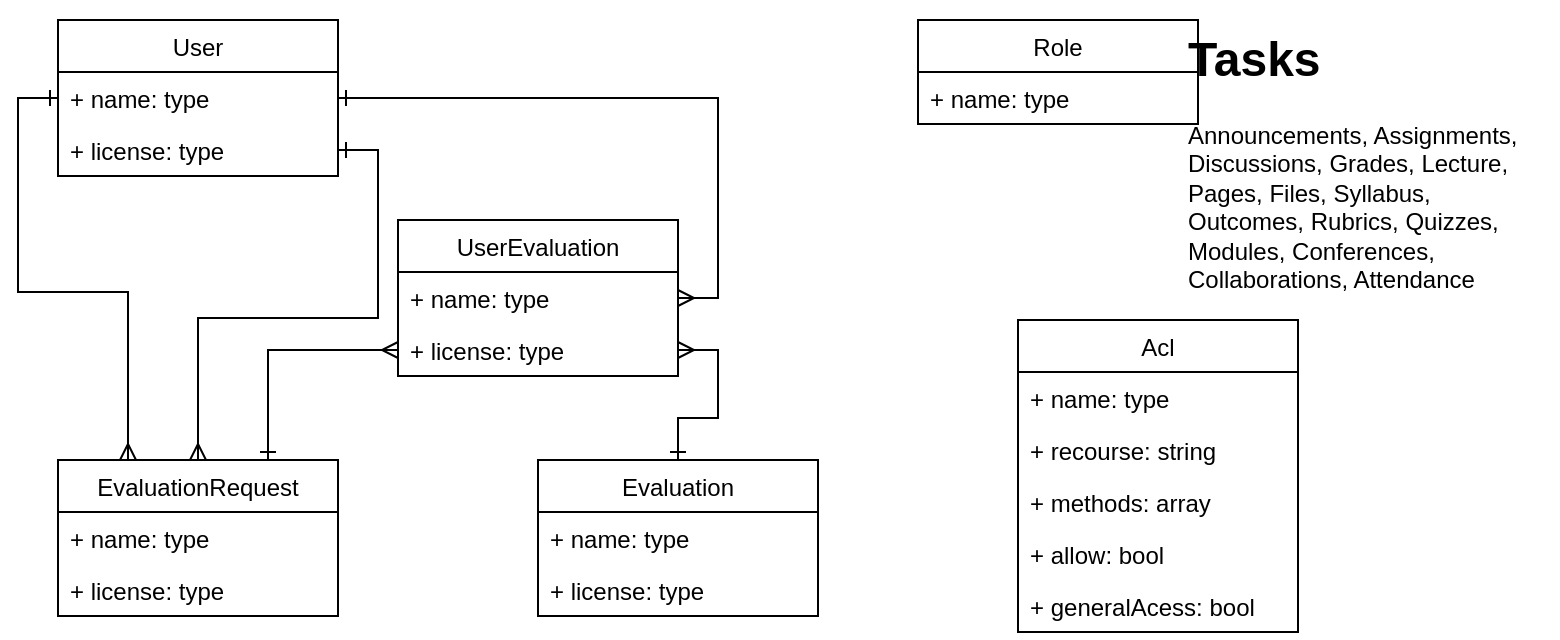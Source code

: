 <mxfile version="12.2.4" pages="4"><diagram id="nBHXRuJ1h0ZP31H6Jr4_" name="Modelo dados"><mxGraphModel dx="734" dy="314" grid="1" gridSize="10" guides="1" tooltips="1" connect="1" arrows="1" fold="1" page="1" pageScale="1" pageWidth="827" pageHeight="1169" math="0" shadow="0"><root><mxCell id="0"/><mxCell id="1" parent="0"/><mxCell id="20" value="User" style="swimlane;fontStyle=0;childLayout=stackLayout;horizontal=1;startSize=26;fillColor=none;horizontalStack=0;resizeParent=1;resizeParentMax=0;resizeLast=0;collapsible=1;marginBottom=0;" parent="1" vertex="1"><mxGeometry x="40" y="20" width="140" height="78" as="geometry"/></mxCell><mxCell id="21" value="+ name: type" style="text;strokeColor=none;fillColor=none;align=left;verticalAlign=top;spacingLeft=4;spacingRight=4;overflow=hidden;rotatable=0;points=[[0,0.5],[1,0.5]];portConstraint=eastwest;" parent="20" vertex="1"><mxGeometry y="26" width="140" height="26" as="geometry"/></mxCell><mxCell id="22" value="+ license: type" style="text;strokeColor=none;fillColor=none;align=left;verticalAlign=top;spacingLeft=4;spacingRight=4;overflow=hidden;rotatable=0;points=[[0,0.5],[1,0.5]];portConstraint=eastwest;" parent="20" vertex="1"><mxGeometry y="52" width="140" height="26" as="geometry"/></mxCell><mxCell id="36" value="&lt;h1&gt;Tasks&lt;/h1&gt;&lt;p&gt;Announcements, Assignments, Discussions, Grades, Lecture, Pages, Files, Syllabus, Outcomes, Rubrics, Quizzes, Modules, Conferences, Collaborations, Attendance&lt;/p&gt;" style="text;html=1;strokeColor=none;fillColor=none;spacing=5;spacingTop=-20;whiteSpace=wrap;overflow=hidden;rounded=0;" parent="1" vertex="1"><mxGeometry x="600" y="20" width="190" height="150" as="geometry"/></mxCell><mxCell id="37" value="Acl" style="swimlane;fontStyle=0;childLayout=stackLayout;horizontal=1;startSize=26;fillColor=none;horizontalStack=0;resizeParent=1;resizeParentMax=0;resizeLast=0;collapsible=1;marginBottom=0;" parent="1" vertex="1"><mxGeometry x="520" y="170" width="140" height="156" as="geometry"/></mxCell><mxCell id="38" value="+ name: type" style="text;strokeColor=none;fillColor=none;align=left;verticalAlign=top;spacingLeft=4;spacingRight=4;overflow=hidden;rotatable=0;points=[[0,0.5],[1,0.5]];portConstraint=eastwest;" parent="37" vertex="1"><mxGeometry y="26" width="140" height="26" as="geometry"/></mxCell><mxCell id="39" value="+ recourse: string" style="text;strokeColor=none;fillColor=none;align=left;verticalAlign=top;spacingLeft=4;spacingRight=4;overflow=hidden;rotatable=0;points=[[0,0.5],[1,0.5]];portConstraint=eastwest;" parent="37" vertex="1"><mxGeometry y="52" width="140" height="26" as="geometry"/></mxCell><mxCell id="40" value="+ methods: array" style="text;strokeColor=none;fillColor=none;align=left;verticalAlign=top;spacingLeft=4;spacingRight=4;overflow=hidden;rotatable=0;points=[[0,0.5],[1,0.5]];portConstraint=eastwest;" parent="37" vertex="1"><mxGeometry y="78" width="140" height="26" as="geometry"/></mxCell><mxCell id="41" value="+ allow: bool" style="text;strokeColor=none;fillColor=none;align=left;verticalAlign=top;spacingLeft=4;spacingRight=4;overflow=hidden;rotatable=0;points=[[0,0.5],[1,0.5]];portConstraint=eastwest;" parent="37" vertex="1"><mxGeometry y="104" width="140" height="26" as="geometry"/></mxCell><mxCell id="42" value="+ generalAcess: bool" style="text;strokeColor=none;fillColor=none;align=left;verticalAlign=top;spacingLeft=4;spacingRight=4;overflow=hidden;rotatable=0;points=[[0,0.5],[1,0.5]];portConstraint=eastwest;" parent="37" vertex="1"><mxGeometry y="130" width="140" height="26" as="geometry"/></mxCell><mxCell id="43" value="Role" style="swimlane;fontStyle=0;childLayout=stackLayout;horizontal=1;startSize=26;fillColor=none;horizontalStack=0;resizeParent=1;resizeParentMax=0;resizeLast=0;collapsible=1;marginBottom=0;" parent="1" vertex="1"><mxGeometry x="470" y="20" width="140" height="52" as="geometry"/></mxCell><mxCell id="44" value="+ name: type" style="text;strokeColor=none;fillColor=none;align=left;verticalAlign=top;spacingLeft=4;spacingRight=4;overflow=hidden;rotatable=0;points=[[0,0.5],[1,0.5]];portConstraint=eastwest;" parent="43" vertex="1"><mxGeometry y="26" width="140" height="26" as="geometry"/></mxCell><mxCell id="57" style="edgeStyle=orthogonalEdgeStyle;rounded=0;orthogonalLoop=1;jettySize=auto;html=1;entryX=1;entryY=0.5;entryDx=0;entryDy=0;startArrow=ERone;startFill=0;endArrow=ERmany;endFill=0;" parent="1" source="45" target="53" edge="1"><mxGeometry relative="1" as="geometry"/></mxCell><mxCell id="45" value="Evaluation" style="swimlane;fontStyle=0;childLayout=stackLayout;horizontal=1;startSize=26;fillColor=none;horizontalStack=0;resizeParent=1;resizeParentMax=0;resizeLast=0;collapsible=1;marginBottom=0;" parent="1" vertex="1"><mxGeometry x="280" y="240" width="140" height="78" as="geometry"/></mxCell><mxCell id="46" value="+ name: type" style="text;strokeColor=none;fillColor=none;align=left;verticalAlign=top;spacingLeft=4;spacingRight=4;overflow=hidden;rotatable=0;points=[[0,0.5],[1,0.5]];portConstraint=eastwest;" parent="45" vertex="1"><mxGeometry y="26" width="140" height="26" as="geometry"/></mxCell><mxCell id="47" value="+ license: type" style="text;strokeColor=none;fillColor=none;align=left;verticalAlign=top;spacingLeft=4;spacingRight=4;overflow=hidden;rotatable=0;points=[[0,0.5],[1,0.5]];portConstraint=eastwest;" parent="45" vertex="1"><mxGeometry y="52" width="140" height="26" as="geometry"/></mxCell><mxCell id="54" style="edgeStyle=orthogonalEdgeStyle;rounded=0;orthogonalLoop=1;jettySize=auto;html=1;entryX=1;entryY=0.5;entryDx=0;entryDy=0;endArrow=ERone;endFill=0;startArrow=ERmany;startFill=0;" parent="1" source="48" target="22" edge="1"><mxGeometry relative="1" as="geometry"/></mxCell><mxCell id="55" style="edgeStyle=orthogonalEdgeStyle;rounded=0;orthogonalLoop=1;jettySize=auto;html=1;exitX=0.25;exitY=0;exitDx=0;exitDy=0;entryX=0;entryY=0.5;entryDx=0;entryDy=0;endArrow=ERone;endFill=0;startArrow=ERmany;startFill=0;" parent="1" source="48" target="21" edge="1"><mxGeometry relative="1" as="geometry"/></mxCell><mxCell id="56" style="edgeStyle=orthogonalEdgeStyle;rounded=0;orthogonalLoop=1;jettySize=auto;html=1;exitX=0.75;exitY=0;exitDx=0;exitDy=0;entryX=0;entryY=0.5;entryDx=0;entryDy=0;endArrow=ERmany;endFill=0;startArrow=ERone;startFill=0;" parent="1" source="48" target="53" edge="1"><mxGeometry relative="1" as="geometry"/></mxCell><mxCell id="48" value="EvaluationRequest" style="swimlane;fontStyle=0;childLayout=stackLayout;horizontal=1;startSize=26;fillColor=none;horizontalStack=0;resizeParent=1;resizeParentMax=0;resizeLast=0;collapsible=1;marginBottom=0;" parent="1" vertex="1"><mxGeometry x="40" y="240" width="140" height="78" as="geometry"/></mxCell><mxCell id="49" value="+ name: type" style="text;strokeColor=none;fillColor=none;align=left;verticalAlign=top;spacingLeft=4;spacingRight=4;overflow=hidden;rotatable=0;points=[[0,0.5],[1,0.5]];portConstraint=eastwest;" parent="48" vertex="1"><mxGeometry y="26" width="140" height="26" as="geometry"/></mxCell><mxCell id="50" value="+ license: type" style="text;strokeColor=none;fillColor=none;align=left;verticalAlign=top;spacingLeft=4;spacingRight=4;overflow=hidden;rotatable=0;points=[[0,0.5],[1,0.5]];portConstraint=eastwest;" parent="48" vertex="1"><mxGeometry y="52" width="140" height="26" as="geometry"/></mxCell><mxCell id="51" value="UserEvaluation" style="swimlane;fontStyle=0;childLayout=stackLayout;horizontal=1;startSize=26;fillColor=none;horizontalStack=0;resizeParent=1;resizeParentMax=0;resizeLast=0;collapsible=1;marginBottom=0;" parent="1" vertex="1"><mxGeometry x="210" y="120" width="140" height="78" as="geometry"/></mxCell><mxCell id="52" value="+ name: type" style="text;strokeColor=none;fillColor=none;align=left;verticalAlign=top;spacingLeft=4;spacingRight=4;overflow=hidden;rotatable=0;points=[[0,0.5],[1,0.5]];portConstraint=eastwest;" parent="51" vertex="1"><mxGeometry y="26" width="140" height="26" as="geometry"/></mxCell><mxCell id="53" value="+ license: type" style="text;strokeColor=none;fillColor=none;align=left;verticalAlign=top;spacingLeft=4;spacingRight=4;overflow=hidden;rotatable=0;points=[[0,0.5],[1,0.5]];portConstraint=eastwest;" parent="51" vertex="1"><mxGeometry y="52" width="140" height="26" as="geometry"/></mxCell><mxCell id="58" style="edgeStyle=orthogonalEdgeStyle;rounded=0;orthogonalLoop=1;jettySize=auto;html=1;exitX=1;exitY=0.5;exitDx=0;exitDy=0;entryX=1;entryY=0.5;entryDx=0;entryDy=0;startArrow=ERone;startFill=0;endArrow=ERmany;endFill=0;" parent="1" source="21" target="52" edge="1"><mxGeometry relative="1" as="geometry"/></mxCell></root></mxGraphModel></diagram><diagram id="viSoOJj6OCmuyyEPas-M" name="Caso de uso"><mxGraphModel dx="869" dy="542" grid="1" gridSize="10" guides="1" tooltips="1" connect="1" arrows="1" fold="1" page="1" pageScale="1" pageWidth="827" pageHeight="1169" math="0" shadow="0"><root><mxCell id="LQ-DX41ycOj_hzFFY2XO-0"/><mxCell id="LQ-DX41ycOj_hzFFY2XO-1" parent="LQ-DX41ycOj_hzFFY2XO-0"/></root></mxGraphModel></diagram><diagram id="JnBHGIBMxb4aEZbywVNm" name="Arquitectura"><mxGraphModel dx="1561" dy="314" grid="1" gridSize="10" guides="1" tooltips="1" connect="1" arrows="1" fold="1" page="1" pageScale="1" pageWidth="827" pageHeight="1169" math="0" shadow="0"><root><mxCell id="eAf8m3aX0oPBmBaFlqnH-0"/><mxCell id="eAf8m3aX0oPBmBaFlqnH-1" parent="eAf8m3aX0oPBmBaFlqnH-0"/><mxCell id="eAf8m3aX0oPBmBaFlqnH-38" style="edgeStyle=orthogonalEdgeStyle;rounded=0;orthogonalLoop=1;jettySize=auto;html=1;exitX=1;exitY=0.5;exitDx=0;exitDy=0;entryX=0;entryY=0.5;entryDx=0;entryDy=0;startArrow=none;startFill=0;endArrow=none;endFill=0;" parent="eAf8m3aX0oPBmBaFlqnH-1" source="eAf8m3aX0oPBmBaFlqnH-3" target="eAf8m3aX0oPBmBaFlqnH-19" edge="1"><mxGeometry relative="1" as="geometry"/></mxCell><mxCell id="eAf8m3aX0oPBmBaFlqnH-3" value="" style="rounded=0;whiteSpace=wrap;html=1;dashed=1;dashPattern=1 1;strokeColor=#B0B0B0;" parent="eAf8m3aX0oPBmBaFlqnH-1" vertex="1"><mxGeometry x="-100" y="40" width="80" height="160" as="geometry"/></mxCell><mxCell id="eAf8m3aX0oPBmBaFlqnH-35" style="edgeStyle=orthogonalEdgeStyle;rounded=0;orthogonalLoop=1;jettySize=auto;html=1;exitX=1;exitY=0.25;exitDx=0;exitDy=0;entryX=-0.005;entryY=0.458;entryDx=0;entryDy=0;entryPerimeter=0;startArrow=none;startFill=0;endArrow=none;endFill=0;" parent="eAf8m3aX0oPBmBaFlqnH-1" source="eAf8m3aX0oPBmBaFlqnH-4" target="eAf8m3aX0oPBmBaFlqnH-5" edge="1"><mxGeometry relative="1" as="geometry"><Array as="points"><mxPoint x="559" y="130"/></Array></mxGeometry></mxCell><mxCell id="eAf8m3aX0oPBmBaFlqnH-36" style="edgeStyle=orthogonalEdgeStyle;rounded=0;orthogonalLoop=1;jettySize=auto;html=1;exitX=1;exitY=0.75;exitDx=0;exitDy=0;entryX=0;entryY=0.75;entryDx=0;entryDy=0;startArrow=none;startFill=0;endArrow=none;endFill=0;" parent="eAf8m3aX0oPBmBaFlqnH-1" source="eAf8m3aX0oPBmBaFlqnH-4" target="eAf8m3aX0oPBmBaFlqnH-14" edge="1"><mxGeometry relative="1" as="geometry"><Array as="points"><mxPoint x="520" y="313"/></Array></mxGeometry></mxCell><mxCell id="eAf8m3aX0oPBmBaFlqnH-4" value="" style="rounded=0;whiteSpace=wrap;html=1;dashed=1;dashPattern=1 1;strokeColor=#B0B0B0;" parent="eAf8m3aX0oPBmBaFlqnH-1" vertex="1"><mxGeometry x="280" y="40" width="240" height="360" as="geometry"/></mxCell><mxCell id="eAf8m3aX0oPBmBaFlqnH-5" value="" style="rounded=0;whiteSpace=wrap;html=1;dashed=1;dashPattern=1 1;strokeColor=#B0B0B0;" parent="eAf8m3aX0oPBmBaFlqnH-1" vertex="1"><mxGeometry x="560" y="40" width="240" height="200" as="geometry"/></mxCell><mxCell id="eAf8m3aX0oPBmBaFlqnH-41" style="edgeStyle=orthogonalEdgeStyle;rounded=0;orthogonalLoop=1;jettySize=auto;html=1;exitX=1;exitY=0.5;exitDx=0;exitDy=0;entryX=-0.004;entryY=0.779;entryDx=0;entryDy=0;entryPerimeter=0;startArrow=none;startFill=0;endArrow=none;endFill=0;" parent="eAf8m3aX0oPBmBaFlqnH-1" source="eAf8m3aX0oPBmBaFlqnH-6" target="eAf8m3aX0oPBmBaFlqnH-4" edge="1"><mxGeometry relative="1" as="geometry"/></mxCell><mxCell id="eAf8m3aX0oPBmBaFlqnH-6" value="" style="rounded=0;whiteSpace=wrap;html=1;dashed=1;dashPattern=1 1;strokeColor=#B0B0B0;" parent="eAf8m3aX0oPBmBaFlqnH-1" vertex="1"><mxGeometry x="-100" y="240" width="200" height="160" as="geometry"/></mxCell><mxCell id="eAf8m3aX0oPBmBaFlqnH-37" style="edgeStyle=orthogonalEdgeStyle;rounded=0;orthogonalLoop=1;jettySize=auto;html=1;exitX=0;exitY=0.5;exitDx=0;exitDy=0;entryX=1.007;entryY=0.938;entryDx=0;entryDy=0;entryPerimeter=0;startArrow=none;startFill=0;endArrow=none;endFill=0;" parent="eAf8m3aX0oPBmBaFlqnH-1" source="eAf8m3aX0oPBmBaFlqnH-7" target="eAf8m3aX0oPBmBaFlqnH-4" edge="1"><mxGeometry relative="1" as="geometry"/></mxCell><mxCell id="eAf8m3aX0oPBmBaFlqnH-7" value="" style="rounded=0;whiteSpace=wrap;html=1;dashed=1;dashPattern=1 1;strokeColor=#B0B0B0;" parent="eAf8m3aX0oPBmBaFlqnH-1" vertex="1"><mxGeometry x="560" y="350" width="240" height="50" as="geometry"/></mxCell><mxCell id="eAf8m3aX0oPBmBaFlqnH-8" value="" style="aspect=fixed;pointerEvents=1;shadow=0;dashed=0;html=1;strokeColor=none;labelPosition=center;verticalLabelPosition=bottom;verticalAlign=top;align=center;fillColor=#00188D;shape=mxgraph.mscae.enterprise.database_server" parent="eAf8m3aX0oPBmBaFlqnH-1" vertex="1"><mxGeometry x="661" y="70" width="68" height="90" as="geometry"/></mxCell><mxCell id="eAf8m3aX0oPBmBaFlqnH-9" value="" style="aspect=fixed;pointerEvents=1;shadow=0;dashed=0;html=1;strokeColor=none;labelPosition=center;verticalLabelPosition=bottom;verticalAlign=top;align=center;fillColor=#00188D;shape=mxgraph.azure.server_rack" parent="eAf8m3aX0oPBmBaFlqnH-1" vertex="1"><mxGeometry x="337" y="175" width="90" height="90" as="geometry"/></mxCell><mxCell id="eAf8m3aX0oPBmBaFlqnH-11" value="" style="dashed=0;outlineConnect=0;html=1;align=center;labelPosition=center;verticalLabelPosition=bottom;verticalAlign=top;shape=mxgraph.webicons.facebook;fillColor=#6294E4;gradientColor=#1A2665" parent="eAf8m3aX0oPBmBaFlqnH-1" vertex="1"><mxGeometry x="620" y="361.5" width="30" height="30" as="geometry"/></mxCell><mxCell id="eAf8m3aX0oPBmBaFlqnH-12" value="" style="dashed=0;outlineConnect=0;html=1;align=center;labelPosition=center;verticalLabelPosition=bottom;verticalAlign=top;shape=mxgraph.weblogos.google" parent="eAf8m3aX0oPBmBaFlqnH-1" vertex="1"><mxGeometry x="570" y="361.5" width="30" height="30" as="geometry"/></mxCell><mxCell id="eAf8m3aX0oPBmBaFlqnH-14" value="" style="rounded=0;whiteSpace=wrap;html=1;dashed=1;dashPattern=1 1;strokeColor=#B0B0B0;" parent="eAf8m3aX0oPBmBaFlqnH-1" vertex="1"><mxGeometry x="560" y="275.5" width="240" height="50" as="geometry"/></mxCell><mxCell id="eAf8m3aX0oPBmBaFlqnH-15" value="" style="dashed=0;outlineConnect=0;html=1;align=center;labelPosition=center;verticalLabelPosition=bottom;verticalAlign=top;shape=mxgraph.weblogos.google_drive" parent="eAf8m3aX0oPBmBaFlqnH-1" vertex="1"><mxGeometry x="570" y="285.5" width="40" height="30" as="geometry"/></mxCell><mxCell id="eAf8m3aX0oPBmBaFlqnH-16" value="" style="dashed=0;outlineConnect=0;html=1;align=center;labelPosition=center;verticalLabelPosition=bottom;verticalAlign=top;shape=mxgraph.webicons.skype;gradientColor=#DFDEDE" parent="eAf8m3aX0oPBmBaFlqnH-1" vertex="1"><mxGeometry x="680" y="360" width="30" height="30" as="geometry"/></mxCell><mxCell id="eAf8m3aX0oPBmBaFlqnH-40" style="edgeStyle=orthogonalEdgeStyle;rounded=0;orthogonalLoop=1;jettySize=auto;html=1;exitX=1;exitY=0.5;exitDx=0;exitDy=0;entryX=0;entryY=0.222;entryDx=0;entryDy=0;entryPerimeter=0;startArrow=none;startFill=0;endArrow=none;endFill=0;" parent="eAf8m3aX0oPBmBaFlqnH-1" source="eAf8m3aX0oPBmBaFlqnH-19" target="eAf8m3aX0oPBmBaFlqnH-4" edge="1"><mxGeometry relative="1" as="geometry"/></mxCell><mxCell id="eAf8m3aX0oPBmBaFlqnH-19" value="" style="rounded=0;whiteSpace=wrap;html=1;dashed=1;dashPattern=1 1;strokeColor=#B0B0B0;" parent="eAf8m3aX0oPBmBaFlqnH-1" vertex="1"><mxGeometry x="20" y="40" width="80" height="160" as="geometry"/></mxCell><mxCell id="eAf8m3aX0oPBmBaFlqnH-18" value="" style="aspect=fixed;pointerEvents=1;shadow=0;dashed=0;html=1;strokeColor=none;labelPosition=center;verticalLabelPosition=bottom;verticalAlign=top;align=center;fillColor=#00188D;shape=mxgraph.mscae.enterprise.web_server" parent="eAf8m3aX0oPBmBaFlqnH-1" vertex="1"><mxGeometry x="26" y="60" width="68" height="90" as="geometry"/></mxCell><mxCell id="eAf8m3aX0oPBmBaFlqnH-20" value="Angular" style="text;html=1;strokeColor=none;fillColor=none;align=center;verticalAlign=middle;whiteSpace=wrap;rounded=0;" parent="eAf8m3aX0oPBmBaFlqnH-1" vertex="1"><mxGeometry x="24" y="180" width="40" height="20" as="geometry"/></mxCell><mxCell id="eAf8m3aX0oPBmBaFlqnH-21" value="Nodejs/Express" style="text;html=1;strokeColor=none;fillColor=none;align=center;verticalAlign=middle;whiteSpace=wrap;rounded=0;" parent="eAf8m3aX0oPBmBaFlqnH-1" vertex="1"><mxGeometry x="310" y="380" width="40" height="20" as="geometry"/></mxCell><mxCell id="eAf8m3aX0oPBmBaFlqnH-22" value="Autenticação" style="text;html=1;strokeColor=none;fillColor=none;align=center;verticalAlign=middle;whiteSpace=wrap;rounded=0;" parent="eAf8m3aX0oPBmBaFlqnH-1" vertex="1"><mxGeometry x="581" y="327.5" width="40" height="20" as="geometry"/></mxCell><mxCell id="eAf8m3aX0oPBmBaFlqnH-23" value="Armazenamento de Ficheiros" style="text;html=1;strokeColor=none;fillColor=none;align=center;verticalAlign=middle;whiteSpace=wrap;rounded=0;" parent="eAf8m3aX0oPBmBaFlqnH-1" vertex="1"><mxGeometry x="560" y="250" width="180" height="20" as="geometry"/></mxCell><mxCell id="eAf8m3aX0oPBmBaFlqnH-25" value="MySQL" style="text;html=1;strokeColor=none;fillColor=none;align=center;verticalAlign=middle;whiteSpace=wrap;rounded=0;" parent="eAf8m3aX0oPBmBaFlqnH-1" vertex="1"><mxGeometry x="561" y="220" width="69" height="20" as="geometry"/></mxCell><mxCell id="eAf8m3aX0oPBmBaFlqnH-26" value="React-native" style="text;html=1;strokeColor=none;fillColor=none;align=center;verticalAlign=middle;whiteSpace=wrap;rounded=0;" parent="eAf8m3aX0oPBmBaFlqnH-1" vertex="1"><mxGeometry x="-100" y="377" width="80" height="20" as="geometry"/></mxCell><mxCell id="eAf8m3aX0oPBmBaFlqnH-28" value="" style="aspect=fixed;pointerEvents=1;shadow=0;dashed=0;html=1;strokeColor=none;labelPosition=center;verticalLabelPosition=bottom;verticalAlign=top;align=center;fillColor=#00188D;shape=mxgraph.azure.mobile" parent="eAf8m3aX0oPBmBaFlqnH-1" vertex="1"><mxGeometry x="-90" y="287.5" width="35" height="50" as="geometry"/></mxCell><mxCell id="eAf8m3aX0oPBmBaFlqnH-29" value="" style="aspect=fixed;pointerEvents=1;shadow=0;dashed=0;html=1;strokeColor=none;labelPosition=center;verticalLabelPosition=bottom;verticalAlign=top;align=center;fillColor=#00188D;shape=mxgraph.azure.computer" parent="eAf8m3aX0oPBmBaFlqnH-1" vertex="1"><mxGeometry x="-90" y="60" width="50" height="45" as="geometry"/></mxCell><mxCell id="eAf8m3aX0oPBmBaFlqnH-30" value="Browser de Internet" style="text;html=1;strokeColor=none;fillColor=none;align=center;verticalAlign=middle;whiteSpace=wrap;rounded=0;" parent="eAf8m3aX0oPBmBaFlqnH-1" vertex="1"><mxGeometry x="-100" y="170" width="80" height="20" as="geometry"/></mxCell><mxCell id="eAf8m3aX0oPBmBaFlqnH-31" value="Apresentação" style="text;html=1;strokeColor=none;fillColor=none;align=center;verticalAlign=middle;whiteSpace=wrap;rounded=0;" parent="eAf8m3aX0oPBmBaFlqnH-1" vertex="1"><mxGeometry x="-100" y="10" width="80" height="20" as="geometry"/></mxCell><mxCell id="eAf8m3aX0oPBmBaFlqnH-32" value="Negocio" style="text;html=1;strokeColor=none;fillColor=none;align=center;verticalAlign=middle;whiteSpace=wrap;rounded=0;" parent="eAf8m3aX0oPBmBaFlqnH-1" vertex="1"><mxGeometry x="280" y="10" width="80" height="20" as="geometry"/></mxCell><mxCell id="eAf8m3aX0oPBmBaFlqnH-33" value="Dados" style="text;html=1;strokeColor=none;fillColor=none;align=left;verticalAlign=middle;whiteSpace=wrap;rounded=0;" parent="eAf8m3aX0oPBmBaFlqnH-1" vertex="1"><mxGeometry x="561" y="10" width="80" height="20" as="geometry"/></mxCell></root></mxGraphModel></diagram><diagram id="kqDZlOu0SOhdoTtvqHad" name="App Architecture"><mxGraphModel dx="869" dy="542" grid="1" gridSize="10" guides="1" tooltips="1" connect="1" arrows="1" fold="1" page="1" pageScale="1" pageWidth="827" pageHeight="1169" math="0" shadow="0"><root><mxCell id="MjMwZ2Uch3SXA-BTrx1h-0"/><mxCell id="MjMwZ2Uch3SXA-BTrx1h-1" parent="MjMwZ2Uch3SXA-BTrx1h-0"/><mxCell id="MjMwZ2Uch3SXA-BTrx1h-13" style="edgeStyle=orthogonalEdgeStyle;rounded=0;orthogonalLoop=1;jettySize=auto;html=1;exitX=0.5;exitY=1;exitDx=0;exitDy=0;entryX=0.499;entryY=-0.047;entryDx=0;entryDy=0;entryPerimeter=0;startArrow=open;startFill=0;" parent="MjMwZ2Uch3SXA-BTrx1h-1" source="MjMwZ2Uch3SXA-BTrx1h-2" target="MjMwZ2Uch3SXA-BTrx1h-3" edge="1"><mxGeometry relative="1" as="geometry"/></mxCell><mxCell id="MjMwZ2Uch3SXA-BTrx1h-2" value="" style="ellipse;whiteSpace=wrap;html=1;aspect=fixed;fillColor=#fff2cc;strokeColor=#d6b656;" parent="MjMwZ2Uch3SXA-BTrx1h-1" vertex="1"><mxGeometry x="175" y="135" width="10" height="10" as="geometry"/></mxCell><mxCell id="MjMwZ2Uch3SXA-BTrx1h-14" style="edgeStyle=orthogonalEdgeStyle;rounded=0;orthogonalLoop=1;jettySize=auto;html=1;entryX=0.5;entryY=0;entryDx=0;entryDy=0;startArrow=open;startFill=0;" parent="MjMwZ2Uch3SXA-BTrx1h-1" source="MjMwZ2Uch3SXA-BTrx1h-3" target="MjMwZ2Uch3SXA-BTrx1h-4" edge="1"><mxGeometry relative="1" as="geometry"/></mxCell><mxCell id="MjMwZ2Uch3SXA-BTrx1h-3" value="" style="ellipse;whiteSpace=wrap;html=1;aspect=fixed;" parent="MjMwZ2Uch3SXA-BTrx1h-1" vertex="1"><mxGeometry x="160" y="200" width="40" height="40" as="geometry"/></mxCell><mxCell id="MjMwZ2Uch3SXA-BTrx1h-16" style="edgeStyle=orthogonalEdgeStyle;rounded=0;orthogonalLoop=1;jettySize=auto;html=1;entryX=0.5;entryY=0;entryDx=0;entryDy=0;startArrow=open;startFill=0;" parent="MjMwZ2Uch3SXA-BTrx1h-1" source="MjMwZ2Uch3SXA-BTrx1h-4" target="MjMwZ2Uch3SXA-BTrx1h-5" edge="1"><mxGeometry relative="1" as="geometry"/></mxCell><mxCell id="MjMwZ2Uch3SXA-BTrx1h-4" value="" style="ellipse;whiteSpace=wrap;html=1;aspect=fixed;" parent="MjMwZ2Uch3SXA-BTrx1h-1" vertex="1"><mxGeometry x="160" y="280" width="40" height="40" as="geometry"/></mxCell><mxCell id="MjMwZ2Uch3SXA-BTrx1h-17" style="rounded=0;orthogonalLoop=1;jettySize=auto;html=1;exitX=0.5;exitY=1;exitDx=0;exitDy=0;entryX=0.5;entryY=0;entryDx=0;entryDy=0;startArrow=none;startFill=0;" parent="MjMwZ2Uch3SXA-BTrx1h-1" source="MjMwZ2Uch3SXA-BTrx1h-5" target="MjMwZ2Uch3SXA-BTrx1h-10" edge="1"><mxGeometry relative="1" as="geometry"/></mxCell><mxCell id="MjMwZ2Uch3SXA-BTrx1h-5" value="" style="ellipse;whiteSpace=wrap;html=1;aspect=fixed;fillColor=#fff2cc;strokeColor=#d6b656;" parent="MjMwZ2Uch3SXA-BTrx1h-1" vertex="1"><mxGeometry x="160" y="360" width="40" height="40" as="geometry"/></mxCell><mxCell id="MjMwZ2Uch3SXA-BTrx1h-7" value="App" style="text;html=1;strokeColor=none;fillColor=none;align=left;verticalAlign=middle;whiteSpace=wrap;rounded=0;" parent="MjMwZ2Uch3SXA-BTrx1h-1" vertex="1"><mxGeometry x="210" y="130" width="40" height="20" as="geometry"/></mxCell><mxCell id="MjMwZ2Uch3SXA-BTrx1h-8" value="Router" style="text;html=1;strokeColor=none;fillColor=none;align=left;verticalAlign=middle;whiteSpace=wrap;rounded=0;" parent="MjMwZ2Uch3SXA-BTrx1h-1" vertex="1"><mxGeometry x="210" y="210" width="40" height="20" as="geometry"/></mxCell><mxCell id="MjMwZ2Uch3SXA-BTrx1h-9" value="Controller" style="text;html=1;strokeColor=none;fillColor=none;align=left;verticalAlign=middle;whiteSpace=wrap;rounded=0;" parent="MjMwZ2Uch3SXA-BTrx1h-1" vertex="1"><mxGeometry x="210" y="290" width="70" height="20" as="geometry"/></mxCell><mxCell id="MjMwZ2Uch3SXA-BTrx1h-20" style="edgeStyle=none;rounded=0;orthogonalLoop=1;jettySize=auto;html=1;entryX=1;entryY=0.5;entryDx=0;entryDy=0;startArrow=none;startFill=0;" parent="MjMwZ2Uch3SXA-BTrx1h-1" source="MjMwZ2Uch3SXA-BTrx1h-10" target="MjMwZ2Uch3SXA-BTrx1h-19" edge="1"><mxGeometry relative="1" as="geometry"/></mxCell><mxCell id="MjMwZ2Uch3SXA-BTrx1h-10" value="" style="ellipse;whiteSpace=wrap;html=1;aspect=fixed;" parent="MjMwZ2Uch3SXA-BTrx1h-1" vertex="1"><mxGeometry x="200" y="440" width="40" height="40" as="geometry"/></mxCell><mxCell id="MjMwZ2Uch3SXA-BTrx1h-11" value="Repo" style="text;html=1;strokeColor=none;fillColor=none;align=left;verticalAlign=middle;whiteSpace=wrap;rounded=0;" parent="MjMwZ2Uch3SXA-BTrx1h-1" vertex="1"><mxGeometry x="215" y="370" width="70" height="20" as="geometry"/></mxCell><mxCell id="MjMwZ2Uch3SXA-BTrx1h-12" value="DTO" style="text;html=1;strokeColor=none;fillColor=none;align=center;verticalAlign=middle;whiteSpace=wrap;rounded=0;" parent="MjMwZ2Uch3SXA-BTrx1h-1" vertex="1"><mxGeometry x="100" y="480" width="70" height="20" as="geometry"/></mxCell><mxCell id="MjMwZ2Uch3SXA-BTrx1h-21" style="edgeStyle=none;rounded=0;orthogonalLoop=1;jettySize=auto;html=1;exitX=0.5;exitY=0;exitDx=0;exitDy=0;entryX=0.5;entryY=1;entryDx=0;entryDy=0;startArrow=none;startFill=0;" parent="MjMwZ2Uch3SXA-BTrx1h-1" source="MjMwZ2Uch3SXA-BTrx1h-19" target="MjMwZ2Uch3SXA-BTrx1h-5" edge="1"><mxGeometry relative="1" as="geometry"/></mxCell><mxCell id="MjMwZ2Uch3SXA-BTrx1h-19" value="" style="ellipse;whiteSpace=wrap;html=1;aspect=fixed;fillColor=#fff2cc;strokeColor=#d6b656;" parent="MjMwZ2Uch3SXA-BTrx1h-1" vertex="1"><mxGeometry x="120" y="440" width="40" height="40" as="geometry"/></mxCell><mxCell id="MjMwZ2Uch3SXA-BTrx1h-22" value="Model" style="text;html=1;strokeColor=none;fillColor=none;align=center;verticalAlign=middle;whiteSpace=wrap;rounded=0;" parent="MjMwZ2Uch3SXA-BTrx1h-1" vertex="1"><mxGeometry x="185" y="480" width="70" height="20" as="geometry"/></mxCell></root></mxGraphModel></diagram></mxfile>